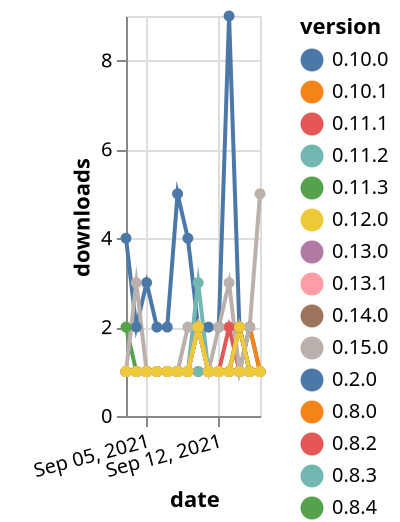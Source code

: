 {"$schema": "https://vega.github.io/schema/vega-lite/v5.json", "description": "A simple bar chart with embedded data.", "data": {"values": [{"date": "2021-09-03", "total": 273, "delta": 1, "version": "0.11.3"}, {"date": "2021-09-04", "total": 274, "delta": 1, "version": "0.11.3"}, {"date": "2021-09-05", "total": 275, "delta": 1, "version": "0.11.3"}, {"date": "2021-09-06", "total": 276, "delta": 1, "version": "0.11.3"}, {"date": "2021-09-07", "total": 277, "delta": 1, "version": "0.11.3"}, {"date": "2021-09-08", "total": 278, "delta": 1, "version": "0.11.3"}, {"date": "2021-09-09", "total": 279, "delta": 1, "version": "0.11.3"}, {"date": "2021-09-10", "total": 281, "delta": 2, "version": "0.11.3"}, {"date": "2021-09-11", "total": 282, "delta": 1, "version": "0.11.3"}, {"date": "2021-09-12", "total": 283, "delta": 1, "version": "0.11.3"}, {"date": "2021-09-13", "total": 284, "delta": 1, "version": "0.11.3"}, {"date": "2021-09-14", "total": 285, "delta": 1, "version": "0.11.3"}, {"date": "2021-09-15", "total": 286, "delta": 1, "version": "0.11.3"}, {"date": "2021-09-16", "total": 287, "delta": 1, "version": "0.11.3"}, {"date": "2021-09-03", "total": 5288, "delta": 4, "version": "0.2.0"}, {"date": "2021-09-04", "total": 5290, "delta": 2, "version": "0.2.0"}, {"date": "2021-09-05", "total": 5293, "delta": 3, "version": "0.2.0"}, {"date": "2021-09-06", "total": 5295, "delta": 2, "version": "0.2.0"}, {"date": "2021-09-07", "total": 5297, "delta": 2, "version": "0.2.0"}, {"date": "2021-09-08", "total": 5302, "delta": 5, "version": "0.2.0"}, {"date": "2021-09-09", "total": 5306, "delta": 4, "version": "0.2.0"}, {"date": "2021-09-10", "total": 5308, "delta": 2, "version": "0.2.0"}, {"date": "2021-09-11", "total": 5310, "delta": 2, "version": "0.2.0"}, {"date": "2021-09-12", "total": 5312, "delta": 2, "version": "0.2.0"}, {"date": "2021-09-13", "total": 5321, "delta": 9, "version": "0.2.0"}, {"date": "2021-09-14", "total": 5323, "delta": 2, "version": "0.2.0"}, {"date": "2021-09-15", "total": 5324, "delta": 1, "version": "0.2.0"}, {"date": "2021-09-16", "total": 5325, "delta": 1, "version": "0.2.0"}, {"date": "2021-09-03", "total": 949, "delta": 1, "version": "0.10.1"}, {"date": "2021-09-04", "total": 950, "delta": 1, "version": "0.10.1"}, {"date": "2021-09-05", "total": 951, "delta": 1, "version": "0.10.1"}, {"date": "2021-09-06", "total": 952, "delta": 1, "version": "0.10.1"}, {"date": "2021-09-07", "total": 953, "delta": 1, "version": "0.10.1"}, {"date": "2021-09-08", "total": 954, "delta": 1, "version": "0.10.1"}, {"date": "2021-09-09", "total": 955, "delta": 1, "version": "0.10.1"}, {"date": "2021-09-10", "total": 956, "delta": 1, "version": "0.10.1"}, {"date": "2021-09-11", "total": 957, "delta": 1, "version": "0.10.1"}, {"date": "2021-09-12", "total": 958, "delta": 1, "version": "0.10.1"}, {"date": "2021-09-13", "total": 959, "delta": 1, "version": "0.10.1"}, {"date": "2021-09-14", "total": 961, "delta": 2, "version": "0.10.1"}, {"date": "2021-09-15", "total": 962, "delta": 1, "version": "0.10.1"}, {"date": "2021-09-16", "total": 963, "delta": 1, "version": "0.10.1"}, {"date": "2021-09-03", "total": 1107, "delta": 1, "version": "0.8.3"}, {"date": "2021-09-04", "total": 1108, "delta": 1, "version": "0.8.3"}, {"date": "2021-09-05", "total": 1109, "delta": 1, "version": "0.8.3"}, {"date": "2021-09-06", "total": 1110, "delta": 1, "version": "0.8.3"}, {"date": "2021-09-07", "total": 1111, "delta": 1, "version": "0.8.3"}, {"date": "2021-09-08", "total": 1112, "delta": 1, "version": "0.8.3"}, {"date": "2021-09-09", "total": 1113, "delta": 1, "version": "0.8.3"}, {"date": "2021-09-10", "total": 1116, "delta": 3, "version": "0.8.3"}, {"date": "2021-09-11", "total": 1117, "delta": 1, "version": "0.8.3"}, {"date": "2021-09-12", "total": 1118, "delta": 1, "version": "0.8.3"}, {"date": "2021-09-13", "total": 1119, "delta": 1, "version": "0.8.3"}, {"date": "2021-09-14", "total": 1120, "delta": 1, "version": "0.8.3"}, {"date": "2021-09-15", "total": 1121, "delta": 1, "version": "0.8.3"}, {"date": "2021-09-16", "total": 1122, "delta": 1, "version": "0.8.3"}, {"date": "2021-09-03", "total": 1706, "delta": 1, "version": "0.8.2"}, {"date": "2021-09-04", "total": 1707, "delta": 1, "version": "0.8.2"}, {"date": "2021-09-05", "total": 1708, "delta": 1, "version": "0.8.2"}, {"date": "2021-09-06", "total": 1709, "delta": 1, "version": "0.8.2"}, {"date": "2021-09-07", "total": 1710, "delta": 1, "version": "0.8.2"}, {"date": "2021-09-08", "total": 1711, "delta": 1, "version": "0.8.2"}, {"date": "2021-09-09", "total": 1712, "delta": 1, "version": "0.8.2"}, {"date": "2021-09-10", "total": 1714, "delta": 2, "version": "0.8.2"}, {"date": "2021-09-11", "total": 1715, "delta": 1, "version": "0.8.2"}, {"date": "2021-09-12", "total": 1716, "delta": 1, "version": "0.8.2"}, {"date": "2021-09-13", "total": 1717, "delta": 1, "version": "0.8.2"}, {"date": "2021-09-14", "total": 1719, "delta": 2, "version": "0.8.2"}, {"date": "2021-09-15", "total": 1720, "delta": 1, "version": "0.8.2"}, {"date": "2021-09-16", "total": 1721, "delta": 1, "version": "0.8.2"}, {"date": "2021-09-03", "total": 159, "delta": 1, "version": "0.11.2"}, {"date": "2021-09-04", "total": 160, "delta": 1, "version": "0.11.2"}, {"date": "2021-09-05", "total": 161, "delta": 1, "version": "0.11.2"}, {"date": "2021-09-06", "total": 162, "delta": 1, "version": "0.11.2"}, {"date": "2021-09-07", "total": 163, "delta": 1, "version": "0.11.2"}, {"date": "2021-09-08", "total": 164, "delta": 1, "version": "0.11.2"}, {"date": "2021-09-09", "total": 165, "delta": 1, "version": "0.11.2"}, {"date": "2021-09-10", "total": 166, "delta": 1, "version": "0.11.2"}, {"date": "2021-09-11", "total": 167, "delta": 1, "version": "0.11.2"}, {"date": "2021-09-12", "total": 168, "delta": 1, "version": "0.11.2"}, {"date": "2021-09-13", "total": 169, "delta": 1, "version": "0.11.2"}, {"date": "2021-09-14", "total": 170, "delta": 1, "version": "0.11.2"}, {"date": "2021-09-15", "total": 171, "delta": 1, "version": "0.11.2"}, {"date": "2021-09-16", "total": 172, "delta": 1, "version": "0.11.2"}, {"date": "2021-09-03", "total": 176, "delta": 1, "version": "0.10.0"}, {"date": "2021-09-04", "total": 177, "delta": 1, "version": "0.10.0"}, {"date": "2021-09-05", "total": 178, "delta": 1, "version": "0.10.0"}, {"date": "2021-09-06", "total": 179, "delta": 1, "version": "0.10.0"}, {"date": "2021-09-07", "total": 180, "delta": 1, "version": "0.10.0"}, {"date": "2021-09-08", "total": 181, "delta": 1, "version": "0.10.0"}, {"date": "2021-09-09", "total": 182, "delta": 1, "version": "0.10.0"}, {"date": "2021-09-10", "total": 184, "delta": 2, "version": "0.10.0"}, {"date": "2021-09-11", "total": 185, "delta": 1, "version": "0.10.0"}, {"date": "2021-09-12", "total": 186, "delta": 1, "version": "0.10.0"}, {"date": "2021-09-13", "total": 187, "delta": 1, "version": "0.10.0"}, {"date": "2021-09-14", "total": 188, "delta": 1, "version": "0.10.0"}, {"date": "2021-09-15", "total": 190, "delta": 2, "version": "0.10.0"}, {"date": "2021-09-16", "total": 191, "delta": 1, "version": "0.10.0"}, {"date": "2021-09-03", "total": 5245, "delta": 1, "version": "0.8.0"}, {"date": "2021-09-04", "total": 5246, "delta": 1, "version": "0.8.0"}, {"date": "2021-09-05", "total": 5247, "delta": 1, "version": "0.8.0"}, {"date": "2021-09-06", "total": 5248, "delta": 1, "version": "0.8.0"}, {"date": "2021-09-07", "total": 5249, "delta": 1, "version": "0.8.0"}, {"date": "2021-09-08", "total": 5250, "delta": 1, "version": "0.8.0"}, {"date": "2021-09-09", "total": 5251, "delta": 1, "version": "0.8.0"}, {"date": "2021-09-10", "total": 5253, "delta": 2, "version": "0.8.0"}, {"date": "2021-09-11", "total": 5254, "delta": 1, "version": "0.8.0"}, {"date": "2021-09-12", "total": 5255, "delta": 1, "version": "0.8.0"}, {"date": "2021-09-13", "total": 5256, "delta": 1, "version": "0.8.0"}, {"date": "2021-09-14", "total": 5257, "delta": 1, "version": "0.8.0"}, {"date": "2021-09-15", "total": 5259, "delta": 2, "version": "0.8.0"}, {"date": "2021-09-16", "total": 5260, "delta": 1, "version": "0.8.0"}, {"date": "2021-09-03", "total": 1161, "delta": 2, "version": "0.8.4"}, {"date": "2021-09-04", "total": 1162, "delta": 1, "version": "0.8.4"}, {"date": "2021-09-05", "total": 1163, "delta": 1, "version": "0.8.4"}, {"date": "2021-09-06", "total": 1164, "delta": 1, "version": "0.8.4"}, {"date": "2021-09-07", "total": 1165, "delta": 1, "version": "0.8.4"}, {"date": "2021-09-08", "total": 1166, "delta": 1, "version": "0.8.4"}, {"date": "2021-09-09", "total": 1167, "delta": 1, "version": "0.8.4"}, {"date": "2021-09-10", "total": 1169, "delta": 2, "version": "0.8.4"}, {"date": "2021-09-11", "total": 1170, "delta": 1, "version": "0.8.4"}, {"date": "2021-09-12", "total": 1171, "delta": 1, "version": "0.8.4"}, {"date": "2021-09-13", "total": 1172, "delta": 1, "version": "0.8.4"}, {"date": "2021-09-14", "total": 1174, "delta": 2, "version": "0.8.4"}, {"date": "2021-09-15", "total": 1175, "delta": 1, "version": "0.8.4"}, {"date": "2021-09-16", "total": 1176, "delta": 1, "version": "0.8.4"}, {"date": "2021-09-03", "total": 176, "delta": 1, "version": "0.13.0"}, {"date": "2021-09-04", "total": 177, "delta": 1, "version": "0.13.0"}, {"date": "2021-09-05", "total": 178, "delta": 1, "version": "0.13.0"}, {"date": "2021-09-06", "total": 179, "delta": 1, "version": "0.13.0"}, {"date": "2021-09-07", "total": 180, "delta": 1, "version": "0.13.0"}, {"date": "2021-09-08", "total": 181, "delta": 1, "version": "0.13.0"}, {"date": "2021-09-09", "total": 182, "delta": 1, "version": "0.13.0"}, {"date": "2021-09-10", "total": 184, "delta": 2, "version": "0.13.0"}, {"date": "2021-09-11", "total": 185, "delta": 1, "version": "0.13.0"}, {"date": "2021-09-12", "total": 186, "delta": 1, "version": "0.13.0"}, {"date": "2021-09-13", "total": 187, "delta": 1, "version": "0.13.0"}, {"date": "2021-09-14", "total": 188, "delta": 1, "version": "0.13.0"}, {"date": "2021-09-15", "total": 189, "delta": 1, "version": "0.13.0"}, {"date": "2021-09-16", "total": 190, "delta": 1, "version": "0.13.0"}, {"date": "2021-09-03", "total": 151, "delta": 1, "version": "0.14.0"}, {"date": "2021-09-04", "total": 152, "delta": 1, "version": "0.14.0"}, {"date": "2021-09-05", "total": 153, "delta": 1, "version": "0.14.0"}, {"date": "2021-09-06", "total": 154, "delta": 1, "version": "0.14.0"}, {"date": "2021-09-07", "total": 155, "delta": 1, "version": "0.14.0"}, {"date": "2021-09-08", "total": 156, "delta": 1, "version": "0.14.0"}, {"date": "2021-09-09", "total": 157, "delta": 1, "version": "0.14.0"}, {"date": "2021-09-10", "total": 159, "delta": 2, "version": "0.14.0"}, {"date": "2021-09-11", "total": 160, "delta": 1, "version": "0.14.0"}, {"date": "2021-09-12", "total": 161, "delta": 1, "version": "0.14.0"}, {"date": "2021-09-13", "total": 162, "delta": 1, "version": "0.14.0"}, {"date": "2021-09-14", "total": 163, "delta": 1, "version": "0.14.0"}, {"date": "2021-09-15", "total": 164, "delta": 1, "version": "0.14.0"}, {"date": "2021-09-16", "total": 165, "delta": 1, "version": "0.14.0"}, {"date": "2021-09-03", "total": 2561, "delta": 1, "version": "0.11.1"}, {"date": "2021-09-04", "total": 2562, "delta": 1, "version": "0.11.1"}, {"date": "2021-09-05", "total": 2563, "delta": 1, "version": "0.11.1"}, {"date": "2021-09-06", "total": 2564, "delta": 1, "version": "0.11.1"}, {"date": "2021-09-07", "total": 2565, "delta": 1, "version": "0.11.1"}, {"date": "2021-09-08", "total": 2566, "delta": 1, "version": "0.11.1"}, {"date": "2021-09-09", "total": 2567, "delta": 1, "version": "0.11.1"}, {"date": "2021-09-10", "total": 2569, "delta": 2, "version": "0.11.1"}, {"date": "2021-09-11", "total": 2570, "delta": 1, "version": "0.11.1"}, {"date": "2021-09-12", "total": 2571, "delta": 1, "version": "0.11.1"}, {"date": "2021-09-13", "total": 2573, "delta": 2, "version": "0.11.1"}, {"date": "2021-09-14", "total": 2574, "delta": 1, "version": "0.11.1"}, {"date": "2021-09-15", "total": 2575, "delta": 1, "version": "0.11.1"}, {"date": "2021-09-16", "total": 2576, "delta": 1, "version": "0.11.1"}, {"date": "2021-09-03", "total": 268, "delta": 1, "version": "0.13.1"}, {"date": "2021-09-04", "total": 269, "delta": 1, "version": "0.13.1"}, {"date": "2021-09-05", "total": 270, "delta": 1, "version": "0.13.1"}, {"date": "2021-09-06", "total": 271, "delta": 1, "version": "0.13.1"}, {"date": "2021-09-07", "total": 272, "delta": 1, "version": "0.13.1"}, {"date": "2021-09-08", "total": 273, "delta": 1, "version": "0.13.1"}, {"date": "2021-09-09", "total": 274, "delta": 1, "version": "0.13.1"}, {"date": "2021-09-10", "total": 276, "delta": 2, "version": "0.13.1"}, {"date": "2021-09-11", "total": 277, "delta": 1, "version": "0.13.1"}, {"date": "2021-09-12", "total": 278, "delta": 1, "version": "0.13.1"}, {"date": "2021-09-13", "total": 279, "delta": 1, "version": "0.13.1"}, {"date": "2021-09-14", "total": 280, "delta": 1, "version": "0.13.1"}, {"date": "2021-09-15", "total": 281, "delta": 1, "version": "0.13.1"}, {"date": "2021-09-16", "total": 282, "delta": 1, "version": "0.13.1"}, {"date": "2021-09-03", "total": 3050, "delta": 1, "version": "0.15.0"}, {"date": "2021-09-04", "total": 3053, "delta": 3, "version": "0.15.0"}, {"date": "2021-09-05", "total": 3054, "delta": 1, "version": "0.15.0"}, {"date": "2021-09-06", "total": 3055, "delta": 1, "version": "0.15.0"}, {"date": "2021-09-07", "total": 3056, "delta": 1, "version": "0.15.0"}, {"date": "2021-09-08", "total": 3057, "delta": 1, "version": "0.15.0"}, {"date": "2021-09-09", "total": 3059, "delta": 2, "version": "0.15.0"}, {"date": "2021-09-10", "total": 3061, "delta": 2, "version": "0.15.0"}, {"date": "2021-09-11", "total": 3062, "delta": 1, "version": "0.15.0"}, {"date": "2021-09-12", "total": 3064, "delta": 2, "version": "0.15.0"}, {"date": "2021-09-13", "total": 3067, "delta": 3, "version": "0.15.0"}, {"date": "2021-09-14", "total": 3068, "delta": 1, "version": "0.15.0"}, {"date": "2021-09-15", "total": 3070, "delta": 2, "version": "0.15.0"}, {"date": "2021-09-16", "total": 3075, "delta": 5, "version": "0.15.0"}, {"date": "2021-09-03", "total": 3900, "delta": 1, "version": "0.9.0"}, {"date": "2021-09-04", "total": 3901, "delta": 1, "version": "0.9.0"}, {"date": "2021-09-05", "total": 3902, "delta": 1, "version": "0.9.0"}, {"date": "2021-09-06", "total": 3903, "delta": 1, "version": "0.9.0"}, {"date": "2021-09-07", "total": 3904, "delta": 1, "version": "0.9.0"}, {"date": "2021-09-08", "total": 3905, "delta": 1, "version": "0.9.0"}, {"date": "2021-09-09", "total": 3906, "delta": 1, "version": "0.9.0"}, {"date": "2021-09-10", "total": 3908, "delta": 2, "version": "0.9.0"}, {"date": "2021-09-11", "total": 3909, "delta": 1, "version": "0.9.0"}, {"date": "2021-09-12", "total": 3910, "delta": 1, "version": "0.9.0"}, {"date": "2021-09-13", "total": 3911, "delta": 1, "version": "0.9.0"}, {"date": "2021-09-14", "total": 3913, "delta": 2, "version": "0.9.0"}, {"date": "2021-09-15", "total": 3914, "delta": 1, "version": "0.9.0"}, {"date": "2021-09-16", "total": 3915, "delta": 1, "version": "0.9.0"}, {"date": "2021-09-03", "total": 223, "delta": 1, "version": "0.12.0"}, {"date": "2021-09-04", "total": 224, "delta": 1, "version": "0.12.0"}, {"date": "2021-09-05", "total": 225, "delta": 1, "version": "0.12.0"}, {"date": "2021-09-06", "total": 226, "delta": 1, "version": "0.12.0"}, {"date": "2021-09-07", "total": 227, "delta": 1, "version": "0.12.0"}, {"date": "2021-09-08", "total": 228, "delta": 1, "version": "0.12.0"}, {"date": "2021-09-09", "total": 229, "delta": 1, "version": "0.12.0"}, {"date": "2021-09-10", "total": 231, "delta": 2, "version": "0.12.0"}, {"date": "2021-09-11", "total": 232, "delta": 1, "version": "0.12.0"}, {"date": "2021-09-12", "total": 233, "delta": 1, "version": "0.12.0"}, {"date": "2021-09-13", "total": 234, "delta": 1, "version": "0.12.0"}, {"date": "2021-09-14", "total": 235, "delta": 1, "version": "0.12.0"}, {"date": "2021-09-15", "total": 236, "delta": 1, "version": "0.12.0"}, {"date": "2021-09-16", "total": 237, "delta": 1, "version": "0.12.0"}]}, "width": "container", "mark": {"type": "line", "point": {"filled": true}}, "encoding": {"x": {"field": "date", "type": "temporal", "timeUnit": "yearmonthdate", "title": "date", "axis": {"labelAngle": -15}}, "y": {"field": "delta", "type": "quantitative", "title": "downloads"}, "color": {"field": "version", "type": "nominal"}, "tooltip": {"field": "delta"}}}